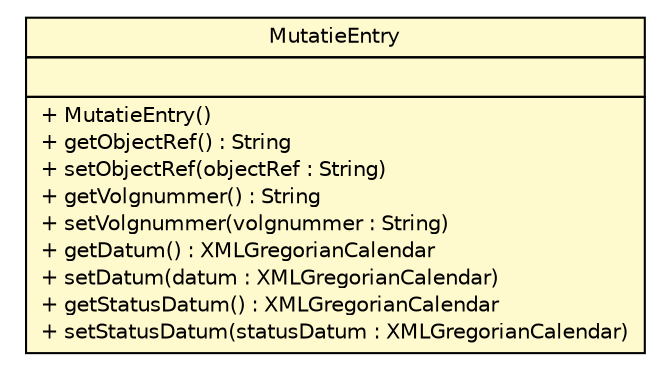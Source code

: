 #!/usr/local/bin/dot
#
# Class diagram 
# Generated by UMLGraph version R5_6-24-gf6e263 (http://www.umlgraph.org/)
#

digraph G {
	edge [fontname="Helvetica",fontsize=10,labelfontname="Helvetica",labelfontsize=10];
	node [fontname="Helvetica",fontsize=10,shape=plaintext];
	nodesep=0.25;
	ranksep=0.5;
	// nl.b3p.brmo.soap.eigendom.MutatieEntry
	c1391 [label=<<table title="nl.b3p.brmo.soap.eigendom.MutatieEntry" border="0" cellborder="1" cellspacing="0" cellpadding="2" port="p" bgcolor="lemonChiffon" href="./MutatieEntry.html">
		<tr><td><table border="0" cellspacing="0" cellpadding="1">
<tr><td align="center" balign="center"> MutatieEntry </td></tr>
		</table></td></tr>
		<tr><td><table border="0" cellspacing="0" cellpadding="1">
<tr><td align="left" balign="left">  </td></tr>
		</table></td></tr>
		<tr><td><table border="0" cellspacing="0" cellpadding="1">
<tr><td align="left" balign="left"> + MutatieEntry() </td></tr>
<tr><td align="left" balign="left"> + getObjectRef() : String </td></tr>
<tr><td align="left" balign="left"> + setObjectRef(objectRef : String) </td></tr>
<tr><td align="left" balign="left"> + getVolgnummer() : String </td></tr>
<tr><td align="left" balign="left"> + setVolgnummer(volgnummer : String) </td></tr>
<tr><td align="left" balign="left"> + getDatum() : XMLGregorianCalendar </td></tr>
<tr><td align="left" balign="left"> + setDatum(datum : XMLGregorianCalendar) </td></tr>
<tr><td align="left" balign="left"> + getStatusDatum() : XMLGregorianCalendar </td></tr>
<tr><td align="left" balign="left"> + setStatusDatum(statusDatum : XMLGregorianCalendar) </td></tr>
		</table></td></tr>
		</table>>, URL="./MutatieEntry.html", fontname="Helvetica", fontcolor="black", fontsize=10.0];
}

